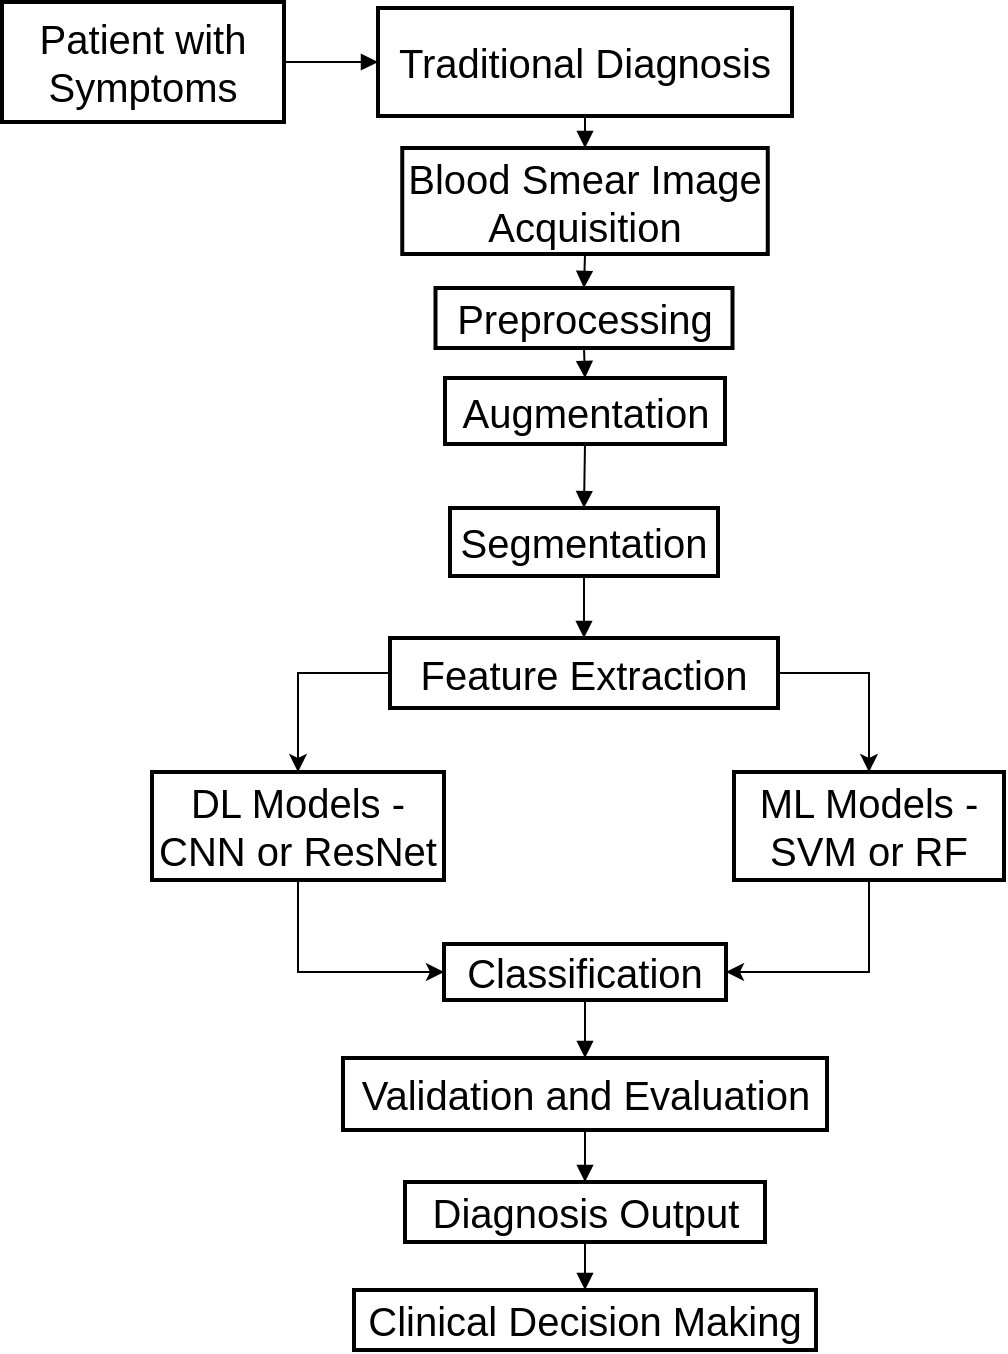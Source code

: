 <mxfile version="27.1.5">
  <diagram name="Page-1" id="VnT4fsNyDUWwt8nGfLcJ">
    <mxGraphModel dx="876" dy="623" grid="1" gridSize="10" guides="1" tooltips="1" connect="1" arrows="1" fold="1" page="1" pageScale="1" pageWidth="827" pageHeight="1169" math="0" shadow="0">
      <root>
        <mxCell id="0" />
        <mxCell id="1" parent="0" />
        <mxCell id="VUW-40_pyiuPNdpMe8ek-2" value="Patient with Symptoms" style="whiteSpace=wrap;strokeWidth=2;fontSize=20;" vertex="1" parent="1">
          <mxGeometry x="9" y="47" width="141" height="60" as="geometry" />
        </mxCell>
        <mxCell id="VUW-40_pyiuPNdpMe8ek-3" value="Traditional Diagnosis" style="whiteSpace=wrap;strokeWidth=2;fontSize=20;" vertex="1" parent="1">
          <mxGeometry x="197" y="50" width="207" height="54" as="geometry" />
        </mxCell>
        <mxCell id="VUW-40_pyiuPNdpMe8ek-4" value="Blood Smear Image Acquisition" style="whiteSpace=wrap;strokeWidth=2;fontSize=20;" vertex="1" parent="1">
          <mxGeometry x="209.13" y="120" width="182.75" height="53" as="geometry" />
        </mxCell>
        <mxCell id="VUW-40_pyiuPNdpMe8ek-5" value="Preprocessing" style="whiteSpace=wrap;strokeWidth=2;fontSize=20;" vertex="1" parent="1">
          <mxGeometry x="225.75" y="190" width="148.5" height="30" as="geometry" />
        </mxCell>
        <mxCell id="VUW-40_pyiuPNdpMe8ek-6" value="Augmentation" style="whiteSpace=wrap;strokeWidth=2;fontSize=20;" vertex="1" parent="1">
          <mxGeometry x="230.5" y="235" width="140" height="33" as="geometry" />
        </mxCell>
        <mxCell id="VUW-40_pyiuPNdpMe8ek-7" value="Segmentation" style="whiteSpace=wrap;strokeWidth=2;fontSize=20;" vertex="1" parent="1">
          <mxGeometry x="233" y="300" width="134" height="34" as="geometry" />
        </mxCell>
        <mxCell id="VUW-40_pyiuPNdpMe8ek-30" style="edgeStyle=orthogonalEdgeStyle;rounded=0;orthogonalLoop=1;jettySize=auto;html=1;exitX=0;exitY=0.5;exitDx=0;exitDy=0;entryX=0.5;entryY=0;entryDx=0;entryDy=0;" edge="1" parent="1" source="VUW-40_pyiuPNdpMe8ek-8" target="VUW-40_pyiuPNdpMe8ek-9">
          <mxGeometry relative="1" as="geometry" />
        </mxCell>
        <mxCell id="VUW-40_pyiuPNdpMe8ek-31" style="edgeStyle=orthogonalEdgeStyle;rounded=0;orthogonalLoop=1;jettySize=auto;html=1;entryX=0.5;entryY=0;entryDx=0;entryDy=0;exitX=1;exitY=0.5;exitDx=0;exitDy=0;" edge="1" parent="1" source="VUW-40_pyiuPNdpMe8ek-8" target="VUW-40_pyiuPNdpMe8ek-10">
          <mxGeometry relative="1" as="geometry" />
        </mxCell>
        <mxCell id="VUW-40_pyiuPNdpMe8ek-8" value="Feature Extraction" style="whiteSpace=wrap;strokeWidth=2;fontSize=20;" vertex="1" parent="1">
          <mxGeometry x="203" y="365" width="194" height="35" as="geometry" />
        </mxCell>
        <mxCell id="VUW-40_pyiuPNdpMe8ek-33" style="edgeStyle=orthogonalEdgeStyle;rounded=0;orthogonalLoop=1;jettySize=auto;html=1;exitX=0.5;exitY=1;exitDx=0;exitDy=0;entryX=0;entryY=0.5;entryDx=0;entryDy=0;" edge="1" parent="1" source="VUW-40_pyiuPNdpMe8ek-9" target="VUW-40_pyiuPNdpMe8ek-11">
          <mxGeometry relative="1" as="geometry" />
        </mxCell>
        <mxCell id="VUW-40_pyiuPNdpMe8ek-9" value="DL Models - CNN or ResNet" style="whiteSpace=wrap;strokeWidth=2;fontSize=20;" vertex="1" parent="1">
          <mxGeometry x="84" y="432" width="146" height="54" as="geometry" />
        </mxCell>
        <mxCell id="VUW-40_pyiuPNdpMe8ek-32" style="edgeStyle=orthogonalEdgeStyle;rounded=0;orthogonalLoop=1;jettySize=auto;html=1;entryX=1;entryY=0.5;entryDx=0;entryDy=0;exitX=0.5;exitY=1;exitDx=0;exitDy=0;" edge="1" parent="1" source="VUW-40_pyiuPNdpMe8ek-10" target="VUW-40_pyiuPNdpMe8ek-11">
          <mxGeometry relative="1" as="geometry" />
        </mxCell>
        <mxCell id="VUW-40_pyiuPNdpMe8ek-10" value="ML Models - SVM or RF" style="whiteSpace=wrap;strokeWidth=2;fontSize=20;" vertex="1" parent="1">
          <mxGeometry x="375" y="432" width="135" height="54" as="geometry" />
        </mxCell>
        <mxCell id="VUW-40_pyiuPNdpMe8ek-11" value="Classification" style="whiteSpace=wrap;strokeWidth=2;fontSize=20;" vertex="1" parent="1">
          <mxGeometry x="230" y="518" width="141" height="28" as="geometry" />
        </mxCell>
        <mxCell id="VUW-40_pyiuPNdpMe8ek-12" value="Validation and Evaluation" style="whiteSpace=wrap;strokeWidth=2;fontSize=20;" vertex="1" parent="1">
          <mxGeometry x="179.5" y="575" width="242" height="36" as="geometry" />
        </mxCell>
        <mxCell id="VUW-40_pyiuPNdpMe8ek-13" value="Diagnosis Output" style="whiteSpace=wrap;strokeWidth=2;fontSize=20;" vertex="1" parent="1">
          <mxGeometry x="210.5" y="637" width="180" height="30" as="geometry" />
        </mxCell>
        <mxCell id="VUW-40_pyiuPNdpMe8ek-14" value="Clinical Decision Making" style="whiteSpace=wrap;strokeWidth=2;fontSize=20;" vertex="1" parent="1">
          <mxGeometry x="185" y="691" width="231" height="30" as="geometry" />
        </mxCell>
        <mxCell id="VUW-40_pyiuPNdpMe8ek-15" value="" style="curved=1;startArrow=none;endArrow=block;exitX=1;exitY=0.5;entryX=0;entryY=0.5;rounded=0;exitDx=0;exitDy=0;entryDx=0;entryDy=0;fontSize=20;" edge="1" parent="1" source="VUW-40_pyiuPNdpMe8ek-2" target="VUW-40_pyiuPNdpMe8ek-3">
          <mxGeometry relative="1" as="geometry">
            <Array as="points" />
          </mxGeometry>
        </mxCell>
        <mxCell id="VUW-40_pyiuPNdpMe8ek-16" value="" style="curved=1;startArrow=none;endArrow=block;exitX=0.5;exitY=1;entryX=0.5;entryY=0;rounded=0;fontSize=20;" edge="1" parent="1" source="VUW-40_pyiuPNdpMe8ek-3" target="VUW-40_pyiuPNdpMe8ek-4">
          <mxGeometry relative="1" as="geometry">
            <Array as="points" />
          </mxGeometry>
        </mxCell>
        <mxCell id="VUW-40_pyiuPNdpMe8ek-17" value="" style="curved=1;startArrow=none;endArrow=block;exitX=0.5;exitY=1;entryX=0.5;entryY=0;rounded=0;fontSize=20;" edge="1" parent="1" source="VUW-40_pyiuPNdpMe8ek-4" target="VUW-40_pyiuPNdpMe8ek-5">
          <mxGeometry relative="1" as="geometry">
            <Array as="points" />
          </mxGeometry>
        </mxCell>
        <mxCell id="VUW-40_pyiuPNdpMe8ek-18" value="" style="curved=1;startArrow=none;endArrow=block;exitX=0.5;exitY=1;entryX=0.5;entryY=0;rounded=0;fontSize=20;" edge="1" parent="1" source="VUW-40_pyiuPNdpMe8ek-5" target="VUW-40_pyiuPNdpMe8ek-6">
          <mxGeometry relative="1" as="geometry">
            <Array as="points" />
          </mxGeometry>
        </mxCell>
        <mxCell id="VUW-40_pyiuPNdpMe8ek-19" value="" style="curved=1;startArrow=none;endArrow=block;exitX=0.5;exitY=1;entryX=0.5;entryY=0;rounded=0;fontSize=20;" edge="1" parent="1" source="VUW-40_pyiuPNdpMe8ek-6" target="VUW-40_pyiuPNdpMe8ek-7">
          <mxGeometry relative="1" as="geometry">
            <Array as="points" />
          </mxGeometry>
        </mxCell>
        <mxCell id="VUW-40_pyiuPNdpMe8ek-20" value="" style="curved=1;startArrow=none;endArrow=block;exitX=0.5;exitY=1;entryX=0.5;entryY=0;rounded=0;fontSize=20;" edge="1" parent="1" source="VUW-40_pyiuPNdpMe8ek-7" target="VUW-40_pyiuPNdpMe8ek-8">
          <mxGeometry relative="1" as="geometry">
            <Array as="points" />
          </mxGeometry>
        </mxCell>
        <mxCell id="VUW-40_pyiuPNdpMe8ek-25" value="" style="curved=1;startArrow=none;endArrow=block;exitX=0.5;exitY=1;entryX=0.5;entryY=0;rounded=0;fontSize=20;" edge="1" parent="1" source="VUW-40_pyiuPNdpMe8ek-11" target="VUW-40_pyiuPNdpMe8ek-12">
          <mxGeometry relative="1" as="geometry">
            <Array as="points" />
          </mxGeometry>
        </mxCell>
        <mxCell id="VUW-40_pyiuPNdpMe8ek-26" value="" style="curved=1;startArrow=none;endArrow=block;exitX=0.5;exitY=1;entryX=0.5;entryY=0;rounded=0;fontSize=20;" edge="1" parent="1" source="VUW-40_pyiuPNdpMe8ek-12" target="VUW-40_pyiuPNdpMe8ek-13">
          <mxGeometry relative="1" as="geometry">
            <Array as="points" />
          </mxGeometry>
        </mxCell>
        <mxCell id="VUW-40_pyiuPNdpMe8ek-27" value="" style="curved=1;startArrow=none;endArrow=block;exitX=0.5;exitY=1;entryX=0.5;entryY=0;rounded=0;fontSize=20;" edge="1" parent="1" source="VUW-40_pyiuPNdpMe8ek-13" target="VUW-40_pyiuPNdpMe8ek-14">
          <mxGeometry relative="1" as="geometry">
            <Array as="points" />
          </mxGeometry>
        </mxCell>
      </root>
    </mxGraphModel>
  </diagram>
</mxfile>
